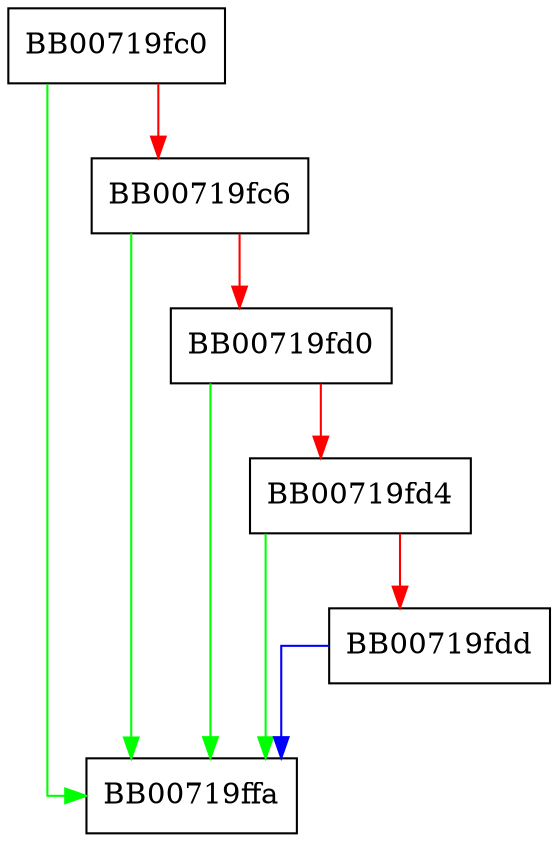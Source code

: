 digraph ASN1_BIT_STRING_get_bit {
  node [shape="box"];
  graph [splines=ortho];
  BB00719fc0 -> BB00719ffa [color="green"];
  BB00719fc0 -> BB00719fc6 [color="red"];
  BB00719fc6 -> BB00719ffa [color="green"];
  BB00719fc6 -> BB00719fd0 [color="red"];
  BB00719fd0 -> BB00719ffa [color="green"];
  BB00719fd0 -> BB00719fd4 [color="red"];
  BB00719fd4 -> BB00719ffa [color="green"];
  BB00719fd4 -> BB00719fdd [color="red"];
  BB00719fdd -> BB00719ffa [color="blue"];
}